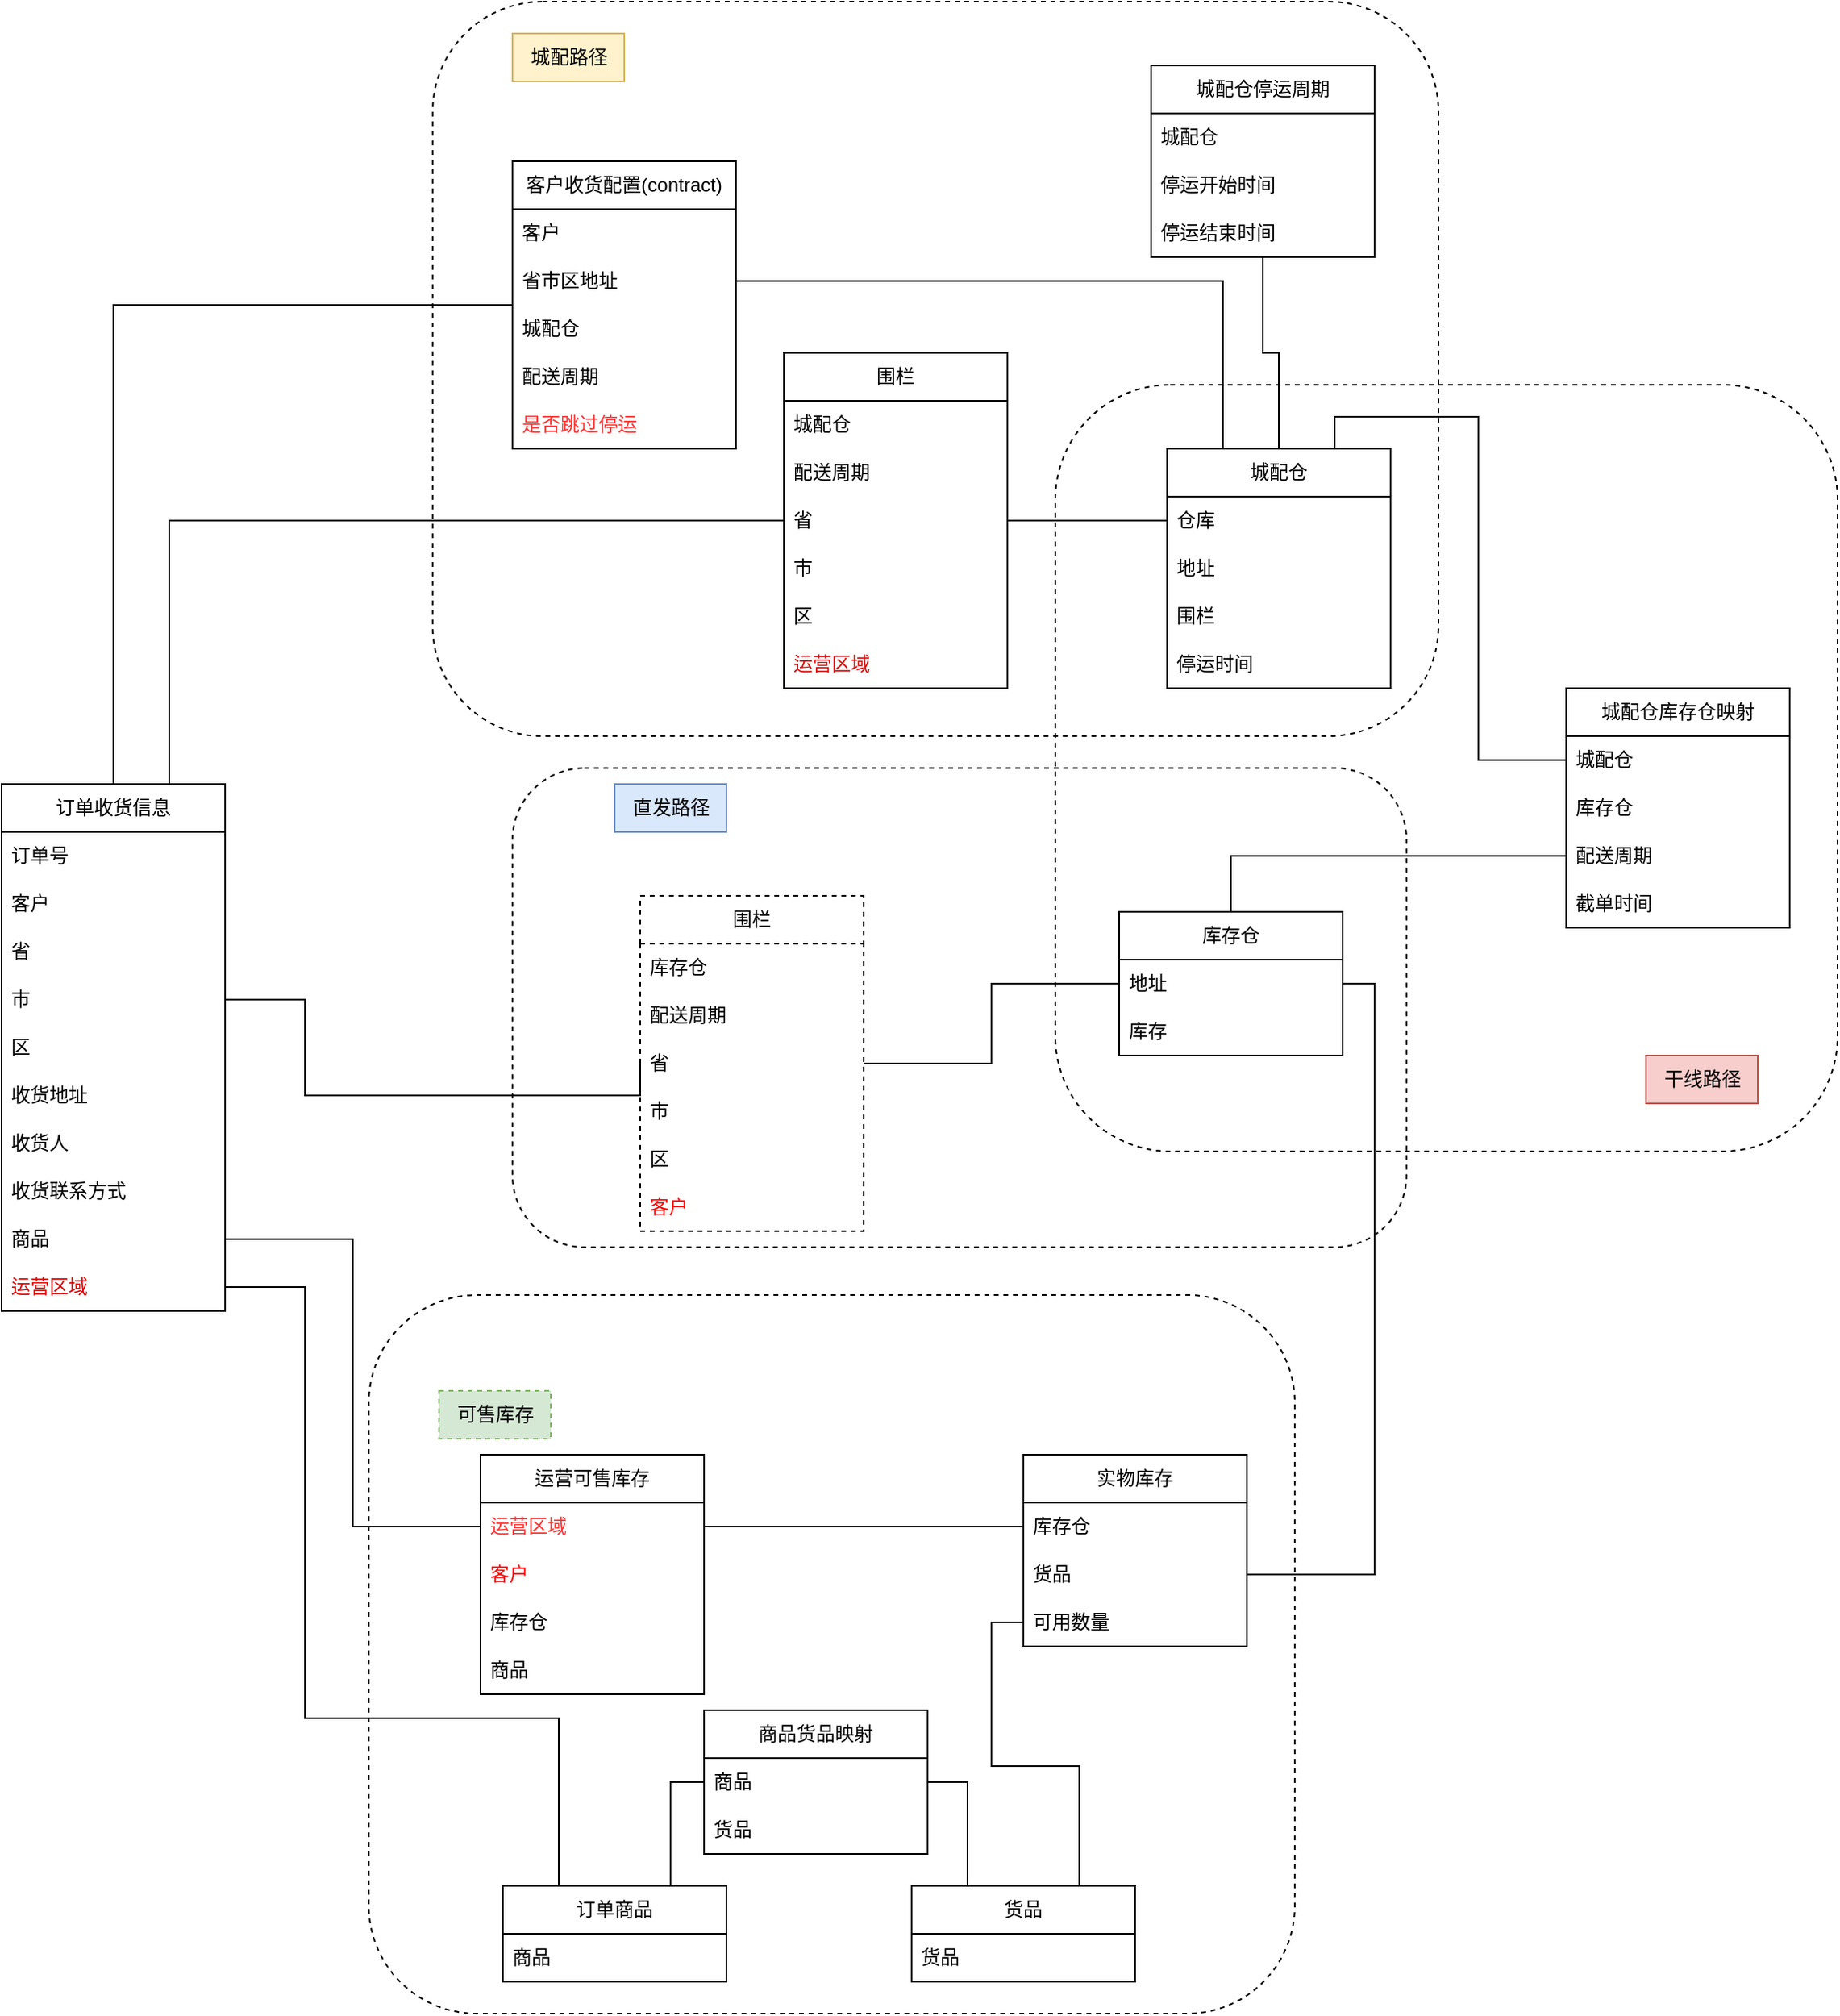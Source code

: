 <mxfile version="20.8.5" type="github">
  <diagram id="zY4P034wEPN2kZs8GRx3" name="第 1 页">
    <mxGraphModel dx="1368" dy="2029" grid="1" gridSize="10" guides="1" tooltips="1" connect="1" arrows="1" fold="1" page="1" pageScale="1" pageWidth="827" pageHeight="1169" math="0" shadow="0">
      <root>
        <mxCell id="0" />
        <mxCell id="1" parent="0" />
        <mxCell id="6EQLZ6WRA1m3v4naWMEJ-9" value="" style="rounded=1;whiteSpace=wrap;html=1;fillColor=none;dashed=1;" vertex="1" parent="1">
          <mxGeometry x="730" y="70" width="490" height="480" as="geometry" />
        </mxCell>
        <mxCell id="6EQLZ6WRA1m3v4naWMEJ-7" value="" style="rounded=1;whiteSpace=wrap;html=1;fillStyle=auto;fillColor=none;dashed=1;" vertex="1" parent="1">
          <mxGeometry x="340" y="-170" width="630" height="460" as="geometry" />
        </mxCell>
        <mxCell id="yz1jvYl0OhVdzaFBh-Qn-9" value="订单收货信息" style="swimlane;fontStyle=0;childLayout=stackLayout;horizontal=1;startSize=30;horizontalStack=0;resizeParent=1;resizeParentMax=0;resizeLast=0;collapsible=1;marginBottom=0;whiteSpace=wrap;html=1;" parent="1" vertex="1">
          <mxGeometry x="70" y="320" width="140" height="330" as="geometry" />
        </mxCell>
        <mxCell id="yz1jvYl0OhVdzaFBh-Qn-34" value="订单号" style="text;strokeColor=none;fillColor=none;align=left;verticalAlign=middle;spacingLeft=4;spacingRight=4;overflow=hidden;points=[[0,0.5],[1,0.5]];portConstraint=eastwest;rotatable=0;whiteSpace=wrap;html=1;" parent="yz1jvYl0OhVdzaFBh-Qn-9" vertex="1">
          <mxGeometry y="30" width="140" height="30" as="geometry" />
        </mxCell>
        <mxCell id="yz1jvYl0OhVdzaFBh-Qn-80" value="客户" style="text;strokeColor=none;fillColor=none;align=left;verticalAlign=middle;spacingLeft=4;spacingRight=4;overflow=hidden;points=[[0,0.5],[1,0.5]];portConstraint=eastwest;rotatable=0;whiteSpace=wrap;html=1;" parent="yz1jvYl0OhVdzaFBh-Qn-9" vertex="1">
          <mxGeometry y="60" width="140" height="30" as="geometry" />
        </mxCell>
        <mxCell id="yz1jvYl0OhVdzaFBh-Qn-60" value="省" style="text;strokeColor=none;fillColor=none;align=left;verticalAlign=middle;spacingLeft=4;spacingRight=4;overflow=hidden;points=[[0,0.5],[1,0.5]];portConstraint=eastwest;rotatable=0;whiteSpace=wrap;html=1;" parent="yz1jvYl0OhVdzaFBh-Qn-9" vertex="1">
          <mxGeometry y="90" width="140" height="30" as="geometry" />
        </mxCell>
        <mxCell id="yz1jvYl0OhVdzaFBh-Qn-59" value="市" style="text;strokeColor=none;fillColor=none;align=left;verticalAlign=middle;spacingLeft=4;spacingRight=4;overflow=hidden;points=[[0,0.5],[1,0.5]];portConstraint=eastwest;rotatable=0;whiteSpace=wrap;html=1;" parent="yz1jvYl0OhVdzaFBh-Qn-9" vertex="1">
          <mxGeometry y="120" width="140" height="30" as="geometry" />
        </mxCell>
        <mxCell id="yz1jvYl0OhVdzaFBh-Qn-58" value="区" style="text;strokeColor=none;fillColor=none;align=left;verticalAlign=middle;spacingLeft=4;spacingRight=4;overflow=hidden;points=[[0,0.5],[1,0.5]];portConstraint=eastwest;rotatable=0;whiteSpace=wrap;html=1;" parent="yz1jvYl0OhVdzaFBh-Qn-9" vertex="1">
          <mxGeometry y="150" width="140" height="30" as="geometry" />
        </mxCell>
        <mxCell id="yz1jvYl0OhVdzaFBh-Qn-10" value="收货地址" style="text;strokeColor=none;fillColor=none;align=left;verticalAlign=middle;spacingLeft=4;spacingRight=4;overflow=hidden;points=[[0,0.5],[1,0.5]];portConstraint=eastwest;rotatable=0;whiteSpace=wrap;html=1;" parent="yz1jvYl0OhVdzaFBh-Qn-9" vertex="1">
          <mxGeometry y="180" width="140" height="30" as="geometry" />
        </mxCell>
        <mxCell id="yz1jvYl0OhVdzaFBh-Qn-11" value="收货人" style="text;strokeColor=none;fillColor=none;align=left;verticalAlign=middle;spacingLeft=4;spacingRight=4;overflow=hidden;points=[[0,0.5],[1,0.5]];portConstraint=eastwest;rotatable=0;whiteSpace=wrap;html=1;" parent="yz1jvYl0OhVdzaFBh-Qn-9" vertex="1">
          <mxGeometry y="210" width="140" height="30" as="geometry" />
        </mxCell>
        <mxCell id="yz1jvYl0OhVdzaFBh-Qn-12" value="收货联系方式" style="text;strokeColor=none;fillColor=none;align=left;verticalAlign=middle;spacingLeft=4;spacingRight=4;overflow=hidden;points=[[0,0.5],[1,0.5]];portConstraint=eastwest;rotatable=0;whiteSpace=wrap;html=1;" parent="yz1jvYl0OhVdzaFBh-Qn-9" vertex="1">
          <mxGeometry y="240" width="140" height="30" as="geometry" />
        </mxCell>
        <mxCell id="yz1jvYl0OhVdzaFBh-Qn-103" value="商品" style="text;strokeColor=none;fillColor=none;align=left;verticalAlign=middle;spacingLeft=4;spacingRight=4;overflow=hidden;points=[[0,0.5],[1,0.5]];portConstraint=eastwest;rotatable=0;whiteSpace=wrap;html=1;" parent="yz1jvYl0OhVdzaFBh-Qn-9" vertex="1">
          <mxGeometry y="270" width="140" height="30" as="geometry" />
        </mxCell>
        <mxCell id="yz1jvYl0OhVdzaFBh-Qn-71" value="运营区域" style="text;strokeColor=none;fillColor=none;align=left;verticalAlign=middle;spacingLeft=4;spacingRight=4;overflow=hidden;points=[[0,0.5],[1,0.5]];portConstraint=eastwest;rotatable=0;whiteSpace=wrap;html=1;fontColor=#e00606;" parent="yz1jvYl0OhVdzaFBh-Qn-9" vertex="1">
          <mxGeometry y="300" width="140" height="30" as="geometry" />
        </mxCell>
        <mxCell id="yz1jvYl0OhVdzaFBh-Qn-101" style="edgeStyle=orthogonalEdgeStyle;rounded=0;orthogonalLoop=1;jettySize=auto;html=1;exitX=0.5;exitY=0;exitDx=0;exitDy=0;entryX=0.5;entryY=1;entryDx=0;entryDy=0;entryPerimeter=0;endArrow=none;endFill=0;" parent="1" source="yz1jvYl0OhVdzaFBh-Qn-13" target="yz1jvYl0OhVdzaFBh-Qn-100" edge="1">
          <mxGeometry relative="1" as="geometry" />
        </mxCell>
        <mxCell id="yz1jvYl0OhVdzaFBh-Qn-13" value="城配仓" style="swimlane;fontStyle=0;childLayout=stackLayout;horizontal=1;startSize=30;horizontalStack=0;resizeParent=1;resizeParentMax=0;resizeLast=0;collapsible=1;marginBottom=0;whiteSpace=wrap;html=1;" parent="1" vertex="1">
          <mxGeometry x="800" y="110" width="140" height="150" as="geometry" />
        </mxCell>
        <mxCell id="yz1jvYl0OhVdzaFBh-Qn-14" value="仓库" style="text;strokeColor=none;fillColor=none;align=left;verticalAlign=middle;spacingLeft=4;spacingRight=4;overflow=hidden;points=[[0,0.5],[1,0.5]];portConstraint=eastwest;rotatable=0;whiteSpace=wrap;html=1;" parent="yz1jvYl0OhVdzaFBh-Qn-13" vertex="1">
          <mxGeometry y="30" width="140" height="30" as="geometry" />
        </mxCell>
        <mxCell id="yz1jvYl0OhVdzaFBh-Qn-15" value="地址" style="text;strokeColor=none;fillColor=none;align=left;verticalAlign=middle;spacingLeft=4;spacingRight=4;overflow=hidden;points=[[0,0.5],[1,0.5]];portConstraint=eastwest;rotatable=0;whiteSpace=wrap;html=1;" parent="yz1jvYl0OhVdzaFBh-Qn-13" vertex="1">
          <mxGeometry y="60" width="140" height="30" as="geometry" />
        </mxCell>
        <mxCell id="6EQLZ6WRA1m3v4naWMEJ-18" value="围栏" style="text;strokeColor=none;fillColor=none;align=left;verticalAlign=middle;spacingLeft=4;spacingRight=4;overflow=hidden;points=[[0,0.5],[1,0.5]];portConstraint=eastwest;rotatable=0;whiteSpace=wrap;html=1;" vertex="1" parent="yz1jvYl0OhVdzaFBh-Qn-13">
          <mxGeometry y="90" width="140" height="30" as="geometry" />
        </mxCell>
        <mxCell id="yz1jvYl0OhVdzaFBh-Qn-104" value="停运时间" style="text;strokeColor=none;fillColor=none;align=left;verticalAlign=middle;spacingLeft=4;spacingRight=4;overflow=hidden;points=[[0,0.5],[1,0.5]];portConstraint=eastwest;rotatable=0;whiteSpace=wrap;html=1;" parent="yz1jvYl0OhVdzaFBh-Qn-13" vertex="1">
          <mxGeometry y="120" width="140" height="30" as="geometry" />
        </mxCell>
        <mxCell id="yz1jvYl0OhVdzaFBh-Qn-20" value="库存仓" style="swimlane;fontStyle=0;childLayout=stackLayout;horizontal=1;startSize=30;horizontalStack=0;resizeParent=1;resizeParentMax=0;resizeLast=0;collapsible=1;marginBottom=0;whiteSpace=wrap;html=1;" parent="1" vertex="1">
          <mxGeometry x="770" y="400" width="140" height="90" as="geometry" />
        </mxCell>
        <mxCell id="yz1jvYl0OhVdzaFBh-Qn-21" value="地址" style="text;strokeColor=none;fillColor=none;align=left;verticalAlign=middle;spacingLeft=4;spacingRight=4;overflow=hidden;points=[[0,0.5],[1,0.5]];portConstraint=eastwest;rotatable=0;whiteSpace=wrap;html=1;" parent="yz1jvYl0OhVdzaFBh-Qn-20" vertex="1">
          <mxGeometry y="30" width="140" height="30" as="geometry" />
        </mxCell>
        <mxCell id="yz1jvYl0OhVdzaFBh-Qn-39" value="库存" style="text;strokeColor=none;fillColor=none;align=left;verticalAlign=middle;spacingLeft=4;spacingRight=4;overflow=hidden;points=[[0,0.5],[1,0.5]];portConstraint=eastwest;rotatable=0;whiteSpace=wrap;html=1;" parent="yz1jvYl0OhVdzaFBh-Qn-20" vertex="1">
          <mxGeometry y="60" width="140" height="30" as="geometry" />
        </mxCell>
        <mxCell id="yz1jvYl0OhVdzaFBh-Qn-52" style="edgeStyle=orthogonalEdgeStyle;rounded=0;orthogonalLoop=1;jettySize=auto;html=1;exitX=0.75;exitY=0;exitDx=0;exitDy=0;endArrow=none;endFill=0;" parent="1" source="yz1jvYl0OhVdzaFBh-Qn-24" target="yz1jvYl0OhVdzaFBh-Qn-36" edge="1">
          <mxGeometry relative="1" as="geometry" />
        </mxCell>
        <mxCell id="yz1jvYl0OhVdzaFBh-Qn-24" value="订单商品" style="swimlane;fontStyle=0;childLayout=stackLayout;horizontal=1;startSize=30;horizontalStack=0;resizeParent=1;resizeParentMax=0;resizeLast=0;collapsible=1;marginBottom=0;whiteSpace=wrap;html=1;" parent="1" vertex="1">
          <mxGeometry x="384" y="1010" width="140" height="60" as="geometry" />
        </mxCell>
        <mxCell id="yz1jvYl0OhVdzaFBh-Qn-26" value="商品" style="text;strokeColor=none;fillColor=none;align=left;verticalAlign=middle;spacingLeft=4;spacingRight=4;overflow=hidden;points=[[0,0.5],[1,0.5]];portConstraint=eastwest;rotatable=0;whiteSpace=wrap;html=1;" parent="yz1jvYl0OhVdzaFBh-Qn-24" vertex="1">
          <mxGeometry y="30" width="140" height="30" as="geometry" />
        </mxCell>
        <mxCell id="yz1jvYl0OhVdzaFBh-Qn-35" value="商品货品映射" style="swimlane;fontStyle=0;childLayout=stackLayout;horizontal=1;startSize=30;horizontalStack=0;resizeParent=1;resizeParentMax=0;resizeLast=0;collapsible=1;marginBottom=0;whiteSpace=wrap;html=1;" parent="1" vertex="1">
          <mxGeometry x="510" y="900" width="140" height="90" as="geometry" />
        </mxCell>
        <mxCell id="yz1jvYl0OhVdzaFBh-Qn-36" value="商品" style="text;strokeColor=none;fillColor=none;align=left;verticalAlign=middle;spacingLeft=4;spacingRight=4;overflow=hidden;points=[[0,0.5],[1,0.5]];portConstraint=eastwest;rotatable=0;whiteSpace=wrap;html=1;" parent="yz1jvYl0OhVdzaFBh-Qn-35" vertex="1">
          <mxGeometry y="30" width="140" height="30" as="geometry" />
        </mxCell>
        <mxCell id="yz1jvYl0OhVdzaFBh-Qn-37" value="货品" style="text;strokeColor=none;fillColor=none;align=left;verticalAlign=middle;spacingLeft=4;spacingRight=4;overflow=hidden;points=[[0,0.5],[1,0.5]];portConstraint=eastwest;rotatable=0;whiteSpace=wrap;html=1;" parent="yz1jvYl0OhVdzaFBh-Qn-35" vertex="1">
          <mxGeometry y="60" width="140" height="30" as="geometry" />
        </mxCell>
        <mxCell id="yz1jvYl0OhVdzaFBh-Qn-40" value="实物库存" style="swimlane;fontStyle=0;childLayout=stackLayout;horizontal=1;startSize=30;horizontalStack=0;resizeParent=1;resizeParentMax=0;resizeLast=0;collapsible=1;marginBottom=0;whiteSpace=wrap;html=1;" parent="1" vertex="1">
          <mxGeometry x="710" y="740" width="140" height="120" as="geometry" />
        </mxCell>
        <mxCell id="yz1jvYl0OhVdzaFBh-Qn-41" value="库存仓" style="text;strokeColor=none;fillColor=none;align=left;verticalAlign=middle;spacingLeft=4;spacingRight=4;overflow=hidden;points=[[0,0.5],[1,0.5]];portConstraint=eastwest;rotatable=0;whiteSpace=wrap;html=1;" parent="yz1jvYl0OhVdzaFBh-Qn-40" vertex="1">
          <mxGeometry y="30" width="140" height="30" as="geometry" />
        </mxCell>
        <mxCell id="yz1jvYl0OhVdzaFBh-Qn-42" value="货品" style="text;strokeColor=none;fillColor=none;align=left;verticalAlign=middle;spacingLeft=4;spacingRight=4;overflow=hidden;points=[[0,0.5],[1,0.5]];portConstraint=eastwest;rotatable=0;whiteSpace=wrap;html=1;" parent="yz1jvYl0OhVdzaFBh-Qn-40" vertex="1">
          <mxGeometry y="60" width="140" height="30" as="geometry" />
        </mxCell>
        <mxCell id="yz1jvYl0OhVdzaFBh-Qn-43" value="可用数量" style="text;strokeColor=none;fillColor=none;align=left;verticalAlign=middle;spacingLeft=4;spacingRight=4;overflow=hidden;points=[[0,0.5],[1,0.5]];portConstraint=eastwest;rotatable=0;whiteSpace=wrap;html=1;" parent="yz1jvYl0OhVdzaFBh-Qn-40" vertex="1">
          <mxGeometry y="90" width="140" height="30" as="geometry" />
        </mxCell>
        <mxCell id="yz1jvYl0OhVdzaFBh-Qn-44" value="城配仓库存仓映射" style="swimlane;fontStyle=0;childLayout=stackLayout;horizontal=1;startSize=30;horizontalStack=0;resizeParent=1;resizeParentMax=0;resizeLast=0;collapsible=1;marginBottom=0;whiteSpace=wrap;html=1;" parent="1" vertex="1">
          <mxGeometry x="1050" y="260" width="140" height="150" as="geometry" />
        </mxCell>
        <mxCell id="yz1jvYl0OhVdzaFBh-Qn-45" value="城配仓" style="text;strokeColor=none;fillColor=none;align=left;verticalAlign=middle;spacingLeft=4;spacingRight=4;overflow=hidden;points=[[0,0.5],[1,0.5]];portConstraint=eastwest;rotatable=0;whiteSpace=wrap;html=1;" parent="yz1jvYl0OhVdzaFBh-Qn-44" vertex="1">
          <mxGeometry y="30" width="140" height="30" as="geometry" />
        </mxCell>
        <mxCell id="6EQLZ6WRA1m3v4naWMEJ-1" value="库存仓" style="text;strokeColor=none;fillColor=none;align=left;verticalAlign=middle;spacingLeft=4;spacingRight=4;overflow=hidden;points=[[0,0.5],[1,0.5]];portConstraint=eastwest;rotatable=0;whiteSpace=wrap;html=1;" vertex="1" parent="yz1jvYl0OhVdzaFBh-Qn-44">
          <mxGeometry y="60" width="140" height="30" as="geometry" />
        </mxCell>
        <mxCell id="6EQLZ6WRA1m3v4naWMEJ-11" value="配送周期" style="text;strokeColor=none;fillColor=none;align=left;verticalAlign=middle;spacingLeft=4;spacingRight=4;overflow=hidden;points=[[0,0.5],[1,0.5]];portConstraint=eastwest;rotatable=0;whiteSpace=wrap;html=1;" vertex="1" parent="yz1jvYl0OhVdzaFBh-Qn-44">
          <mxGeometry y="90" width="140" height="30" as="geometry" />
        </mxCell>
        <mxCell id="6EQLZ6WRA1m3v4naWMEJ-12" value="截单时间" style="text;strokeColor=none;fillColor=none;align=left;verticalAlign=middle;spacingLeft=4;spacingRight=4;overflow=hidden;points=[[0,0.5],[1,0.5]];portConstraint=eastwest;rotatable=0;whiteSpace=wrap;html=1;" vertex="1" parent="yz1jvYl0OhVdzaFBh-Qn-44">
          <mxGeometry y="120" width="140" height="30" as="geometry" />
        </mxCell>
        <mxCell id="yz1jvYl0OhVdzaFBh-Qn-49" style="edgeStyle=orthogonalEdgeStyle;rounded=0;orthogonalLoop=1;jettySize=auto;html=1;exitX=0.75;exitY=0;exitDx=0;exitDy=0;endArrow=none;endFill=0;" parent="1" source="yz1jvYl0OhVdzaFBh-Qn-13" target="yz1jvYl0OhVdzaFBh-Qn-45" edge="1">
          <mxGeometry relative="1" as="geometry" />
        </mxCell>
        <mxCell id="yz1jvYl0OhVdzaFBh-Qn-50" style="edgeStyle=orthogonalEdgeStyle;rounded=0;orthogonalLoop=1;jettySize=auto;html=1;exitX=0;exitY=0.5;exitDx=0;exitDy=0;entryX=0.5;entryY=0;entryDx=0;entryDy=0;endArrow=none;endFill=0;" parent="1" source="6EQLZ6WRA1m3v4naWMEJ-11" target="yz1jvYl0OhVdzaFBh-Qn-20" edge="1">
          <mxGeometry relative="1" as="geometry" />
        </mxCell>
        <mxCell id="yz1jvYl0OhVdzaFBh-Qn-53" style="edgeStyle=orthogonalEdgeStyle;rounded=0;orthogonalLoop=1;jettySize=auto;html=1;exitX=1;exitY=0.5;exitDx=0;exitDy=0;endArrow=none;endFill=0;entryX=0.25;entryY=0;entryDx=0;entryDy=0;" parent="1" source="yz1jvYl0OhVdzaFBh-Qn-36" target="yz1jvYl0OhVdzaFBh-Qn-73" edge="1">
          <mxGeometry relative="1" as="geometry" />
        </mxCell>
        <mxCell id="yz1jvYl0OhVdzaFBh-Qn-54" value="围栏" style="swimlane;fontStyle=0;childLayout=stackLayout;horizontal=1;startSize=30;horizontalStack=0;resizeParent=1;resizeParentMax=0;resizeLast=0;collapsible=1;marginBottom=0;whiteSpace=wrap;html=1;" parent="1" vertex="1">
          <mxGeometry x="560" y="50" width="140" height="210" as="geometry" />
        </mxCell>
        <mxCell id="yz1jvYl0OhVdzaFBh-Qn-55" value="城配仓" style="text;strokeColor=none;fillColor=none;align=left;verticalAlign=middle;spacingLeft=4;spacingRight=4;overflow=hidden;points=[[0,0.5],[1,0.5]];portConstraint=eastwest;rotatable=0;whiteSpace=wrap;html=1;" parent="yz1jvYl0OhVdzaFBh-Qn-54" vertex="1">
          <mxGeometry y="30" width="140" height="30" as="geometry" />
        </mxCell>
        <mxCell id="yz1jvYl0OhVdzaFBh-Qn-56" value="配送周期" style="text;strokeColor=none;fillColor=none;align=left;verticalAlign=middle;spacingLeft=4;spacingRight=4;overflow=hidden;points=[[0,0.5],[1,0.5]];portConstraint=eastwest;rotatable=0;whiteSpace=wrap;html=1;" parent="yz1jvYl0OhVdzaFBh-Qn-54" vertex="1">
          <mxGeometry y="60" width="140" height="30" as="geometry" />
        </mxCell>
        <mxCell id="yz1jvYl0OhVdzaFBh-Qn-57" value="省" style="text;strokeColor=none;fillColor=none;align=left;verticalAlign=middle;spacingLeft=4;spacingRight=4;overflow=hidden;points=[[0,0.5],[1,0.5]];portConstraint=eastwest;rotatable=0;whiteSpace=wrap;html=1;" parent="yz1jvYl0OhVdzaFBh-Qn-54" vertex="1">
          <mxGeometry y="90" width="140" height="30" as="geometry" />
        </mxCell>
        <mxCell id="yz1jvYl0OhVdzaFBh-Qn-66" value="市" style="text;strokeColor=none;fillColor=none;align=left;verticalAlign=middle;spacingLeft=4;spacingRight=4;overflow=hidden;points=[[0,0.5],[1,0.5]];portConstraint=eastwest;rotatable=0;whiteSpace=wrap;html=1;" parent="yz1jvYl0OhVdzaFBh-Qn-54" vertex="1">
          <mxGeometry y="120" width="140" height="30" as="geometry" />
        </mxCell>
        <mxCell id="yz1jvYl0OhVdzaFBh-Qn-102" value="区" style="text;strokeColor=none;fillColor=none;align=left;verticalAlign=middle;spacingLeft=4;spacingRight=4;overflow=hidden;points=[[0,0.5],[1,0.5]];portConstraint=eastwest;rotatable=0;whiteSpace=wrap;html=1;" parent="yz1jvYl0OhVdzaFBh-Qn-54" vertex="1">
          <mxGeometry y="150" width="140" height="30" as="geometry" />
        </mxCell>
        <mxCell id="yz1jvYl0OhVdzaFBh-Qn-67" value="运营区域" style="text;strokeColor=none;fillColor=none;align=left;verticalAlign=middle;spacingLeft=4;spacingRight=4;overflow=hidden;points=[[0,0.5],[1,0.5]];portConstraint=eastwest;rotatable=0;whiteSpace=wrap;html=1;fontColor=#d80e0e;" parent="yz1jvYl0OhVdzaFBh-Qn-54" vertex="1">
          <mxGeometry y="180" width="140" height="30" as="geometry" />
        </mxCell>
        <mxCell id="yz1jvYl0OhVdzaFBh-Qn-68" style="edgeStyle=orthogonalEdgeStyle;rounded=0;orthogonalLoop=1;jettySize=auto;html=1;exitX=0.75;exitY=0;exitDx=0;exitDy=0;entryX=0;entryY=0.5;entryDx=0;entryDy=0;endArrow=none;endFill=0;" parent="1" source="yz1jvYl0OhVdzaFBh-Qn-9" target="yz1jvYl0OhVdzaFBh-Qn-54" edge="1">
          <mxGeometry relative="1" as="geometry">
            <mxPoint x="300" y="275" as="sourcePoint" />
          </mxGeometry>
        </mxCell>
        <mxCell id="yz1jvYl0OhVdzaFBh-Qn-69" style="edgeStyle=orthogonalEdgeStyle;rounded=0;orthogonalLoop=1;jettySize=auto;html=1;exitX=1;exitY=0.5;exitDx=0;exitDy=0;entryX=0;entryY=0.5;entryDx=0;entryDy=0;endArrow=none;endFill=0;" parent="1" source="yz1jvYl0OhVdzaFBh-Qn-57" target="yz1jvYl0OhVdzaFBh-Qn-14" edge="1">
          <mxGeometry relative="1" as="geometry" />
        </mxCell>
        <mxCell id="yz1jvYl0OhVdzaFBh-Qn-70" style="edgeStyle=orthogonalEdgeStyle;rounded=0;orthogonalLoop=1;jettySize=auto;html=1;exitX=1;exitY=0.5;exitDx=0;exitDy=0;entryX=1;entryY=0.5;entryDx=0;entryDy=0;endArrow=none;endFill=0;" parent="1" source="yz1jvYl0OhVdzaFBh-Qn-21" target="yz1jvYl0OhVdzaFBh-Qn-42" edge="1">
          <mxGeometry relative="1" as="geometry" />
        </mxCell>
        <mxCell id="yz1jvYl0OhVdzaFBh-Qn-73" value="货品" style="swimlane;fontStyle=0;childLayout=stackLayout;horizontal=1;startSize=30;horizontalStack=0;resizeParent=1;resizeParentMax=0;resizeLast=0;collapsible=1;marginBottom=0;whiteSpace=wrap;html=1;" parent="1" vertex="1">
          <mxGeometry x="640" y="1010" width="140" height="60" as="geometry" />
        </mxCell>
        <mxCell id="yz1jvYl0OhVdzaFBh-Qn-74" value="货品" style="text;strokeColor=none;fillColor=none;align=left;verticalAlign=middle;spacingLeft=4;spacingRight=4;overflow=hidden;points=[[0,0.5],[1,0.5]];portConstraint=eastwest;rotatable=0;whiteSpace=wrap;html=1;" parent="yz1jvYl0OhVdzaFBh-Qn-73" vertex="1">
          <mxGeometry y="30" width="140" height="30" as="geometry" />
        </mxCell>
        <mxCell id="yz1jvYl0OhVdzaFBh-Qn-77" style="edgeStyle=orthogonalEdgeStyle;rounded=0;orthogonalLoop=1;jettySize=auto;html=1;exitX=0.75;exitY=0;exitDx=0;exitDy=0;endArrow=none;endFill=0;entryX=0;entryY=0.5;entryDx=0;entryDy=0;" parent="1" source="yz1jvYl0OhVdzaFBh-Qn-73" target="yz1jvYl0OhVdzaFBh-Qn-43" edge="1">
          <mxGeometry relative="1" as="geometry">
            <mxPoint x="700" y="880" as="targetPoint" />
          </mxGeometry>
        </mxCell>
        <mxCell id="yz1jvYl0OhVdzaFBh-Qn-78" value="" style="edgeStyle=orthogonalEdgeStyle;rounded=0;orthogonalLoop=1;jettySize=auto;html=1;endArrow=none;endFill=0;entryX=0.25;entryY=0;entryDx=0;entryDy=0;" parent="1" source="yz1jvYl0OhVdzaFBh-Qn-71" target="yz1jvYl0OhVdzaFBh-Qn-24" edge="1">
          <mxGeometry relative="1" as="geometry">
            <Array as="points">
              <mxPoint x="260" y="635" />
              <mxPoint x="260" y="905" />
              <mxPoint x="419" y="905" />
            </Array>
          </mxGeometry>
        </mxCell>
        <mxCell id="yz1jvYl0OhVdzaFBh-Qn-81" value="客户收货配置(contract)" style="swimlane;fontStyle=0;childLayout=stackLayout;horizontal=1;startSize=30;horizontalStack=0;resizeParent=1;resizeParentMax=0;resizeLast=0;collapsible=1;marginBottom=0;whiteSpace=wrap;html=1;" parent="1" vertex="1">
          <mxGeometry x="390" y="-70" width="140" height="180" as="geometry" />
        </mxCell>
        <mxCell id="yz1jvYl0OhVdzaFBh-Qn-93" value="客户" style="text;strokeColor=none;fillColor=none;align=left;verticalAlign=middle;spacingLeft=4;spacingRight=4;overflow=hidden;points=[[0,0.5],[1,0.5]];portConstraint=eastwest;rotatable=0;whiteSpace=wrap;html=1;" parent="yz1jvYl0OhVdzaFBh-Qn-81" vertex="1">
          <mxGeometry y="30" width="140" height="30" as="geometry" />
        </mxCell>
        <mxCell id="yz1jvYl0OhVdzaFBh-Qn-95" value="省市区地址" style="text;strokeColor=none;fillColor=none;align=left;verticalAlign=middle;spacingLeft=4;spacingRight=4;overflow=hidden;points=[[0,0.5],[1,0.5]];portConstraint=eastwest;rotatable=0;whiteSpace=wrap;html=1;" parent="yz1jvYl0OhVdzaFBh-Qn-81" vertex="1">
          <mxGeometry y="60" width="140" height="30" as="geometry" />
        </mxCell>
        <mxCell id="yz1jvYl0OhVdzaFBh-Qn-92" value="城配仓" style="text;strokeColor=none;fillColor=none;align=left;verticalAlign=middle;spacingLeft=4;spacingRight=4;overflow=hidden;points=[[0,0.5],[1,0.5]];portConstraint=eastwest;rotatable=0;whiteSpace=wrap;html=1;" parent="yz1jvYl0OhVdzaFBh-Qn-81" vertex="1">
          <mxGeometry y="90" width="140" height="30" as="geometry" />
        </mxCell>
        <mxCell id="yz1jvYl0OhVdzaFBh-Qn-106" value="配送周期" style="text;strokeColor=none;fillColor=none;align=left;verticalAlign=middle;spacingLeft=4;spacingRight=4;overflow=hidden;points=[[0,0.5],[1,0.5]];portConstraint=eastwest;rotatable=0;whiteSpace=wrap;html=1;" parent="yz1jvYl0OhVdzaFBh-Qn-81" vertex="1">
          <mxGeometry y="120" width="140" height="30" as="geometry" />
        </mxCell>
        <mxCell id="yz1jvYl0OhVdzaFBh-Qn-83" value="是否跳过停运" style="text;strokeColor=none;fillColor=none;align=left;verticalAlign=middle;spacingLeft=4;spacingRight=4;overflow=hidden;points=[[0,0.5],[1,0.5]];portConstraint=eastwest;rotatable=0;whiteSpace=wrap;html=1;fontColor=#FF3333;" parent="yz1jvYl0OhVdzaFBh-Qn-81" vertex="1">
          <mxGeometry y="150" width="140" height="30" as="geometry" />
        </mxCell>
        <mxCell id="yz1jvYl0OhVdzaFBh-Qn-91" style="edgeStyle=orthogonalEdgeStyle;rounded=0;orthogonalLoop=1;jettySize=auto;html=1;exitX=0.5;exitY=0;exitDx=0;exitDy=0;entryX=0;entryY=0.5;entryDx=0;entryDy=0;endArrow=none;endFill=0;" parent="1" source="yz1jvYl0OhVdzaFBh-Qn-9" target="yz1jvYl0OhVdzaFBh-Qn-81" edge="1">
          <mxGeometry relative="1" as="geometry">
            <mxPoint x="300" y="215" as="sourcePoint" />
          </mxGeometry>
        </mxCell>
        <mxCell id="yz1jvYl0OhVdzaFBh-Qn-96" style="edgeStyle=orthogonalEdgeStyle;rounded=0;orthogonalLoop=1;jettySize=auto;html=1;exitX=1;exitY=0.5;exitDx=0;exitDy=0;entryX=0.25;entryY=0;entryDx=0;entryDy=0;endArrow=none;endFill=0;" parent="1" source="yz1jvYl0OhVdzaFBh-Qn-95" target="yz1jvYl0OhVdzaFBh-Qn-13" edge="1">
          <mxGeometry relative="1" as="geometry" />
        </mxCell>
        <mxCell id="yz1jvYl0OhVdzaFBh-Qn-97" value="城配仓停运周期" style="swimlane;fontStyle=0;childLayout=stackLayout;horizontal=1;startSize=30;horizontalStack=0;resizeParent=1;resizeParentMax=0;resizeLast=0;collapsible=1;marginBottom=0;whiteSpace=wrap;html=1;" parent="1" vertex="1">
          <mxGeometry x="790" y="-130" width="140" height="120" as="geometry" />
        </mxCell>
        <mxCell id="yz1jvYl0OhVdzaFBh-Qn-98" value="城配仓" style="text;strokeColor=none;fillColor=none;align=left;verticalAlign=middle;spacingLeft=4;spacingRight=4;overflow=hidden;points=[[0,0.5],[1,0.5]];portConstraint=eastwest;rotatable=0;whiteSpace=wrap;html=1;" parent="yz1jvYl0OhVdzaFBh-Qn-97" vertex="1">
          <mxGeometry y="30" width="140" height="30" as="geometry" />
        </mxCell>
        <mxCell id="yz1jvYl0OhVdzaFBh-Qn-99" value="停运开始时间" style="text;strokeColor=none;fillColor=none;align=left;verticalAlign=middle;spacingLeft=4;spacingRight=4;overflow=hidden;points=[[0,0.5],[1,0.5]];portConstraint=eastwest;rotatable=0;whiteSpace=wrap;html=1;" parent="yz1jvYl0OhVdzaFBh-Qn-97" vertex="1">
          <mxGeometry y="60" width="140" height="30" as="geometry" />
        </mxCell>
        <mxCell id="yz1jvYl0OhVdzaFBh-Qn-100" value="停运结束时间" style="text;strokeColor=none;fillColor=none;align=left;verticalAlign=middle;spacingLeft=4;spacingRight=4;overflow=hidden;points=[[0,0.5],[1,0.5]];portConstraint=eastwest;rotatable=0;whiteSpace=wrap;html=1;" parent="yz1jvYl0OhVdzaFBh-Qn-97" vertex="1">
          <mxGeometry y="90" width="140" height="30" as="geometry" />
        </mxCell>
        <mxCell id="6EQLZ6WRA1m3v4naWMEJ-3" value="运营可售库存" style="swimlane;fontStyle=0;childLayout=stackLayout;horizontal=1;startSize=30;horizontalStack=0;resizeParent=1;resizeParentMax=0;resizeLast=0;collapsible=1;marginBottom=0;whiteSpace=wrap;html=1;" vertex="1" parent="1">
          <mxGeometry x="370" y="740" width="140" height="150" as="geometry" />
        </mxCell>
        <mxCell id="6EQLZ6WRA1m3v4naWMEJ-4" value="运营区域" style="text;strokeColor=none;fillColor=none;align=left;verticalAlign=middle;spacingLeft=4;spacingRight=4;overflow=hidden;points=[[0,0.5],[1,0.5]];portConstraint=eastwest;rotatable=0;whiteSpace=wrap;html=1;fontColor=#FF3333;" vertex="1" parent="6EQLZ6WRA1m3v4naWMEJ-3">
          <mxGeometry y="30" width="140" height="30" as="geometry" />
        </mxCell>
        <mxCell id="6EQLZ6WRA1m3v4naWMEJ-6" value="客户" style="text;strokeColor=none;fillColor=none;align=left;verticalAlign=middle;spacingLeft=4;spacingRight=4;overflow=hidden;points=[[0,0.5],[1,0.5]];portConstraint=eastwest;rotatable=0;whiteSpace=wrap;html=1;fontColor=#FF0000;" vertex="1" parent="6EQLZ6WRA1m3v4naWMEJ-3">
          <mxGeometry y="60" width="140" height="30" as="geometry" />
        </mxCell>
        <mxCell id="6EQLZ6WRA1m3v4naWMEJ-43" value="库存仓" style="text;strokeColor=none;fillColor=none;align=left;verticalAlign=middle;spacingLeft=4;spacingRight=4;overflow=hidden;points=[[0,0.5],[1,0.5]];portConstraint=eastwest;rotatable=0;whiteSpace=wrap;html=1;" vertex="1" parent="6EQLZ6WRA1m3v4naWMEJ-3">
          <mxGeometry y="90" width="140" height="30" as="geometry" />
        </mxCell>
        <mxCell id="6EQLZ6WRA1m3v4naWMEJ-13" value="商品" style="text;strokeColor=none;fillColor=none;align=left;verticalAlign=middle;spacingLeft=4;spacingRight=4;overflow=hidden;points=[[0,0.5],[1,0.5]];portConstraint=eastwest;rotatable=0;whiteSpace=wrap;html=1;" vertex="1" parent="6EQLZ6WRA1m3v4naWMEJ-3">
          <mxGeometry y="120" width="140" height="30" as="geometry" />
        </mxCell>
        <mxCell id="6EQLZ6WRA1m3v4naWMEJ-8" value="城配路径" style="text;html=1;align=center;verticalAlign=middle;resizable=0;points=[];autosize=1;strokeColor=#d6b656;fillColor=#fff2cc;" vertex="1" parent="1">
          <mxGeometry x="390" y="-150" width="70" height="30" as="geometry" />
        </mxCell>
        <mxCell id="6EQLZ6WRA1m3v4naWMEJ-10" value="干线路径" style="text;html=1;align=center;verticalAlign=middle;resizable=0;points=[];autosize=1;strokeColor=#b85450;fillColor=#f8cecc;fillStyle=auto;" vertex="1" parent="1">
          <mxGeometry x="1100" y="490" width="70" height="30" as="geometry" />
        </mxCell>
        <mxCell id="6EQLZ6WRA1m3v4naWMEJ-14" style="edgeStyle=orthogonalEdgeStyle;rounded=0;orthogonalLoop=1;jettySize=auto;html=1;exitX=1;exitY=0.5;exitDx=0;exitDy=0;endArrow=none;endFill=0;entryX=0;entryY=0.5;entryDx=0;entryDy=0;" edge="1" parent="1" source="yz1jvYl0OhVdzaFBh-Qn-103" target="6EQLZ6WRA1m3v4naWMEJ-4">
          <mxGeometry relative="1" as="geometry">
            <mxPoint x="320" y="605" as="targetPoint" />
          </mxGeometry>
        </mxCell>
        <mxCell id="6EQLZ6WRA1m3v4naWMEJ-15" style="edgeStyle=orthogonalEdgeStyle;rounded=0;orthogonalLoop=1;jettySize=auto;html=1;exitX=1;exitY=0.5;exitDx=0;exitDy=0;endArrow=none;endFill=0;" edge="1" parent="1" source="6EQLZ6WRA1m3v4naWMEJ-4" target="yz1jvYl0OhVdzaFBh-Qn-41">
          <mxGeometry relative="1" as="geometry" />
        </mxCell>
        <mxCell id="6EQLZ6WRA1m3v4naWMEJ-19" value="围栏" style="swimlane;fontStyle=0;childLayout=stackLayout;horizontal=1;startSize=30;horizontalStack=0;resizeParent=1;resizeParentMax=0;resizeLast=0;collapsible=1;marginBottom=0;whiteSpace=wrap;html=1;fillStyle=auto;fillColor=none;gradientColor=default;dashed=1;" vertex="1" parent="1">
          <mxGeometry x="470" y="390" width="140" height="210" as="geometry" />
        </mxCell>
        <mxCell id="6EQLZ6WRA1m3v4naWMEJ-21" value="库存仓" style="text;strokeColor=none;fillColor=none;align=left;verticalAlign=middle;spacingLeft=4;spacingRight=4;overflow=hidden;points=[[0,0.5],[1,0.5]];portConstraint=eastwest;rotatable=0;whiteSpace=wrap;html=1;dashed=1;fillStyle=auto;" vertex="1" parent="6EQLZ6WRA1m3v4naWMEJ-19">
          <mxGeometry y="30" width="140" height="30" as="geometry" />
        </mxCell>
        <mxCell id="6EQLZ6WRA1m3v4naWMEJ-22" value="配送周期" style="text;strokeColor=none;fillColor=none;align=left;verticalAlign=middle;spacingLeft=4;spacingRight=4;overflow=hidden;points=[[0,0.5],[1,0.5]];portConstraint=eastwest;rotatable=0;whiteSpace=wrap;html=1;dashed=1;fillStyle=auto;" vertex="1" parent="6EQLZ6WRA1m3v4naWMEJ-19">
          <mxGeometry y="60" width="140" height="30" as="geometry" />
        </mxCell>
        <mxCell id="6EQLZ6WRA1m3v4naWMEJ-23" value="省" style="text;strokeColor=none;fillColor=none;align=left;verticalAlign=middle;spacingLeft=4;spacingRight=4;overflow=hidden;points=[[0,0.5],[1,0.5]];portConstraint=eastwest;rotatable=0;whiteSpace=wrap;html=1;dashed=1;fillStyle=auto;" vertex="1" parent="6EQLZ6WRA1m3v4naWMEJ-19">
          <mxGeometry y="90" width="140" height="30" as="geometry" />
        </mxCell>
        <mxCell id="6EQLZ6WRA1m3v4naWMEJ-24" value="市" style="text;strokeColor=none;fillColor=none;align=left;verticalAlign=middle;spacingLeft=4;spacingRight=4;overflow=hidden;points=[[0,0.5],[1,0.5]];portConstraint=eastwest;rotatable=0;whiteSpace=wrap;html=1;dashed=1;fillStyle=auto;" vertex="1" parent="6EQLZ6WRA1m3v4naWMEJ-19">
          <mxGeometry y="120" width="140" height="30" as="geometry" />
        </mxCell>
        <mxCell id="6EQLZ6WRA1m3v4naWMEJ-25" value="区" style="text;strokeColor=none;fillColor=none;align=left;verticalAlign=middle;spacingLeft=4;spacingRight=4;overflow=hidden;points=[[0,0.5],[1,0.5]];portConstraint=eastwest;rotatable=0;whiteSpace=wrap;html=1;dashed=1;fillStyle=auto;" vertex="1" parent="6EQLZ6WRA1m3v4naWMEJ-19">
          <mxGeometry y="150" width="140" height="30" as="geometry" />
        </mxCell>
        <mxCell id="6EQLZ6WRA1m3v4naWMEJ-42" value="客户" style="text;strokeColor=none;fillColor=none;align=left;verticalAlign=middle;spacingLeft=4;spacingRight=4;overflow=hidden;points=[[0,0.5],[1,0.5]];portConstraint=eastwest;rotatable=0;whiteSpace=wrap;html=1;dashed=1;fillStyle=auto;fontColor=#FF0000;" vertex="1" parent="6EQLZ6WRA1m3v4naWMEJ-19">
          <mxGeometry y="180" width="140" height="30" as="geometry" />
        </mxCell>
        <mxCell id="6EQLZ6WRA1m3v4naWMEJ-27" style="edgeStyle=orthogonalEdgeStyle;rounded=0;orthogonalLoop=1;jettySize=auto;html=1;exitX=0;exitY=0.5;exitDx=0;exitDy=0;entryX=1;entryY=0.5;entryDx=0;entryDy=0;endArrow=none;endFill=0;" edge="1" parent="1" source="yz1jvYl0OhVdzaFBh-Qn-21" target="6EQLZ6WRA1m3v4naWMEJ-23">
          <mxGeometry relative="1" as="geometry" />
        </mxCell>
        <mxCell id="6EQLZ6WRA1m3v4naWMEJ-29" value="可售库存" style="text;html=1;align=center;verticalAlign=middle;resizable=0;points=[];autosize=1;strokeColor=#82b366;fillColor=#d5e8d4;dashed=1;fillStyle=auto;" vertex="1" parent="1">
          <mxGeometry x="344" y="700" width="70" height="30" as="geometry" />
        </mxCell>
        <mxCell id="6EQLZ6WRA1m3v4naWMEJ-30" value="" style="rounded=1;whiteSpace=wrap;html=1;dashed=1;fillStyle=auto;fillColor=none;gradientColor=default;" vertex="1" parent="1">
          <mxGeometry x="300" y="640" width="580" height="450" as="geometry" />
        </mxCell>
        <mxCell id="6EQLZ6WRA1m3v4naWMEJ-31" value="" style="rounded=1;whiteSpace=wrap;html=1;dashed=1;fillStyle=auto;fillColor=none;gradientColor=default;movable=1;resizable=1;rotatable=1;deletable=1;editable=1;connectable=1;" vertex="1" parent="1">
          <mxGeometry x="390" y="310" width="560" height="300" as="geometry" />
        </mxCell>
        <mxCell id="6EQLZ6WRA1m3v4naWMEJ-32" style="edgeStyle=orthogonalEdgeStyle;rounded=0;orthogonalLoop=1;jettySize=auto;html=1;exitX=1;exitY=0.5;exitDx=0;exitDy=0;entryX=0;entryY=0.5;entryDx=0;entryDy=0;endArrow=none;endFill=0;" edge="1" parent="1" source="yz1jvYl0OhVdzaFBh-Qn-59" target="6EQLZ6WRA1m3v4naWMEJ-23">
          <mxGeometry relative="1" as="geometry">
            <Array as="points">
              <mxPoint x="260" y="455" />
              <mxPoint x="260" y="515" />
            </Array>
          </mxGeometry>
        </mxCell>
        <mxCell id="6EQLZ6WRA1m3v4naWMEJ-33" value="直发路径" style="text;html=1;align=center;verticalAlign=middle;resizable=0;points=[];autosize=1;strokeColor=#6c8ebf;fillColor=#dae8fc;" vertex="1" parent="1">
          <mxGeometry x="454" y="320" width="70" height="30" as="geometry" />
        </mxCell>
      </root>
    </mxGraphModel>
  </diagram>
</mxfile>
